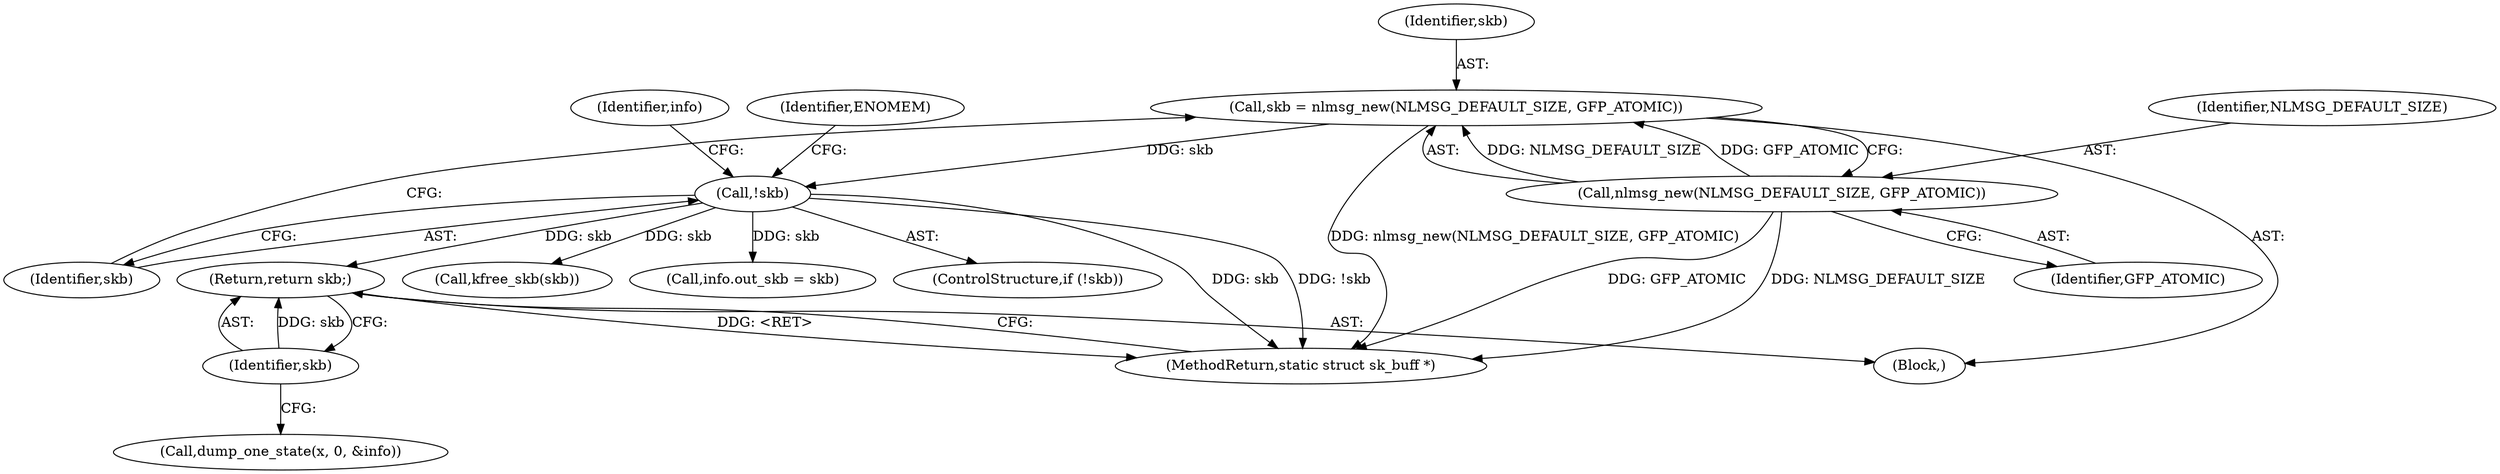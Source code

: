 digraph "0_linux_864745d291b5ba80ea0bd0edcbe67273de368836@pointer" {
"1000150" [label="(Return,return skb;)"];
"1000151" [label="(Identifier,skb)"];
"1000113" [label="(Call,!skb)"];
"1000107" [label="(Call,skb = nlmsg_new(NLMSG_DEFAULT_SIZE, GFP_ATOMIC))"];
"1000109" [label="(Call,nlmsg_new(NLMSG_DEFAULT_SIZE, GFP_ATOMIC))"];
"1000151" [label="(Identifier,skb)"];
"1000104" [label="(Block,)"];
"1000121" [label="(Identifier,info)"];
"1000109" [label="(Call,nlmsg_new(NLMSG_DEFAULT_SIZE, GFP_ATOMIC))"];
"1000114" [label="(Identifier,skb)"];
"1000152" [label="(MethodReturn,static struct sk_buff *)"];
"1000111" [label="(Identifier,GFP_ATOMIC)"];
"1000150" [label="(Return,return skb;)"];
"1000110" [label="(Identifier,NLMSG_DEFAULT_SIZE)"];
"1000146" [label="(Call,kfree_skb(skb))"];
"1000124" [label="(Call,info.out_skb = skb)"];
"1000113" [label="(Call,!skb)"];
"1000108" [label="(Identifier,skb)"];
"1000140" [label="(Call,dump_one_state(x, 0, &info))"];
"1000112" [label="(ControlStructure,if (!skb))"];
"1000107" [label="(Call,skb = nlmsg_new(NLMSG_DEFAULT_SIZE, GFP_ATOMIC))"];
"1000118" [label="(Identifier,ENOMEM)"];
"1000150" -> "1000104"  [label="AST: "];
"1000150" -> "1000151"  [label="CFG: "];
"1000151" -> "1000150"  [label="AST: "];
"1000152" -> "1000150"  [label="CFG: "];
"1000150" -> "1000152"  [label="DDG: <RET>"];
"1000151" -> "1000150"  [label="DDG: skb"];
"1000113" -> "1000150"  [label="DDG: skb"];
"1000151" -> "1000140"  [label="CFG: "];
"1000113" -> "1000112"  [label="AST: "];
"1000113" -> "1000114"  [label="CFG: "];
"1000114" -> "1000113"  [label="AST: "];
"1000118" -> "1000113"  [label="CFG: "];
"1000121" -> "1000113"  [label="CFG: "];
"1000113" -> "1000152"  [label="DDG: skb"];
"1000113" -> "1000152"  [label="DDG: !skb"];
"1000107" -> "1000113"  [label="DDG: skb"];
"1000113" -> "1000124"  [label="DDG: skb"];
"1000113" -> "1000146"  [label="DDG: skb"];
"1000107" -> "1000104"  [label="AST: "];
"1000107" -> "1000109"  [label="CFG: "];
"1000108" -> "1000107"  [label="AST: "];
"1000109" -> "1000107"  [label="AST: "];
"1000114" -> "1000107"  [label="CFG: "];
"1000107" -> "1000152"  [label="DDG: nlmsg_new(NLMSG_DEFAULT_SIZE, GFP_ATOMIC)"];
"1000109" -> "1000107"  [label="DDG: NLMSG_DEFAULT_SIZE"];
"1000109" -> "1000107"  [label="DDG: GFP_ATOMIC"];
"1000109" -> "1000111"  [label="CFG: "];
"1000110" -> "1000109"  [label="AST: "];
"1000111" -> "1000109"  [label="AST: "];
"1000109" -> "1000152"  [label="DDG: NLMSG_DEFAULT_SIZE"];
"1000109" -> "1000152"  [label="DDG: GFP_ATOMIC"];
}
